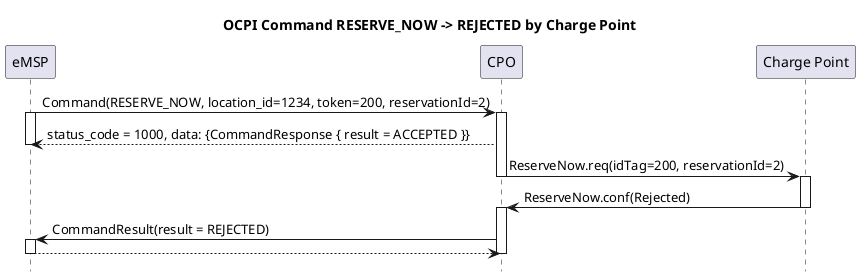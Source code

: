@startuml
title OCPI Command RESERVE_NOW -> REJECTED by Charge Point
hide footbox

participant eMSP
participant CPO
participant "Charge Point" as CP

eMSP ->  CPO:  Command(RESERVE_NOW, location_id=1234, token=200, reservationId=2)
activate eMSP
activate CPO
CPO  --> eMSP: status_code = 1000, data: {CommandResponse { result = ACCEPTED }}
deactivate eMSP

CPO  ->  CP:   ReserveNow.req(idTag=200, reservationId=2)
deactivate CPO
activate CP
CP   ->  CPO:  ReserveNow.conf(Rejected)
deactivate CP
activate CPO
CPO  ->  eMSP: CommandResult(result = REJECTED)
activate eMSP
eMSP --> CPO: 
deactivate CPO
deactivate eMSP

@enduml